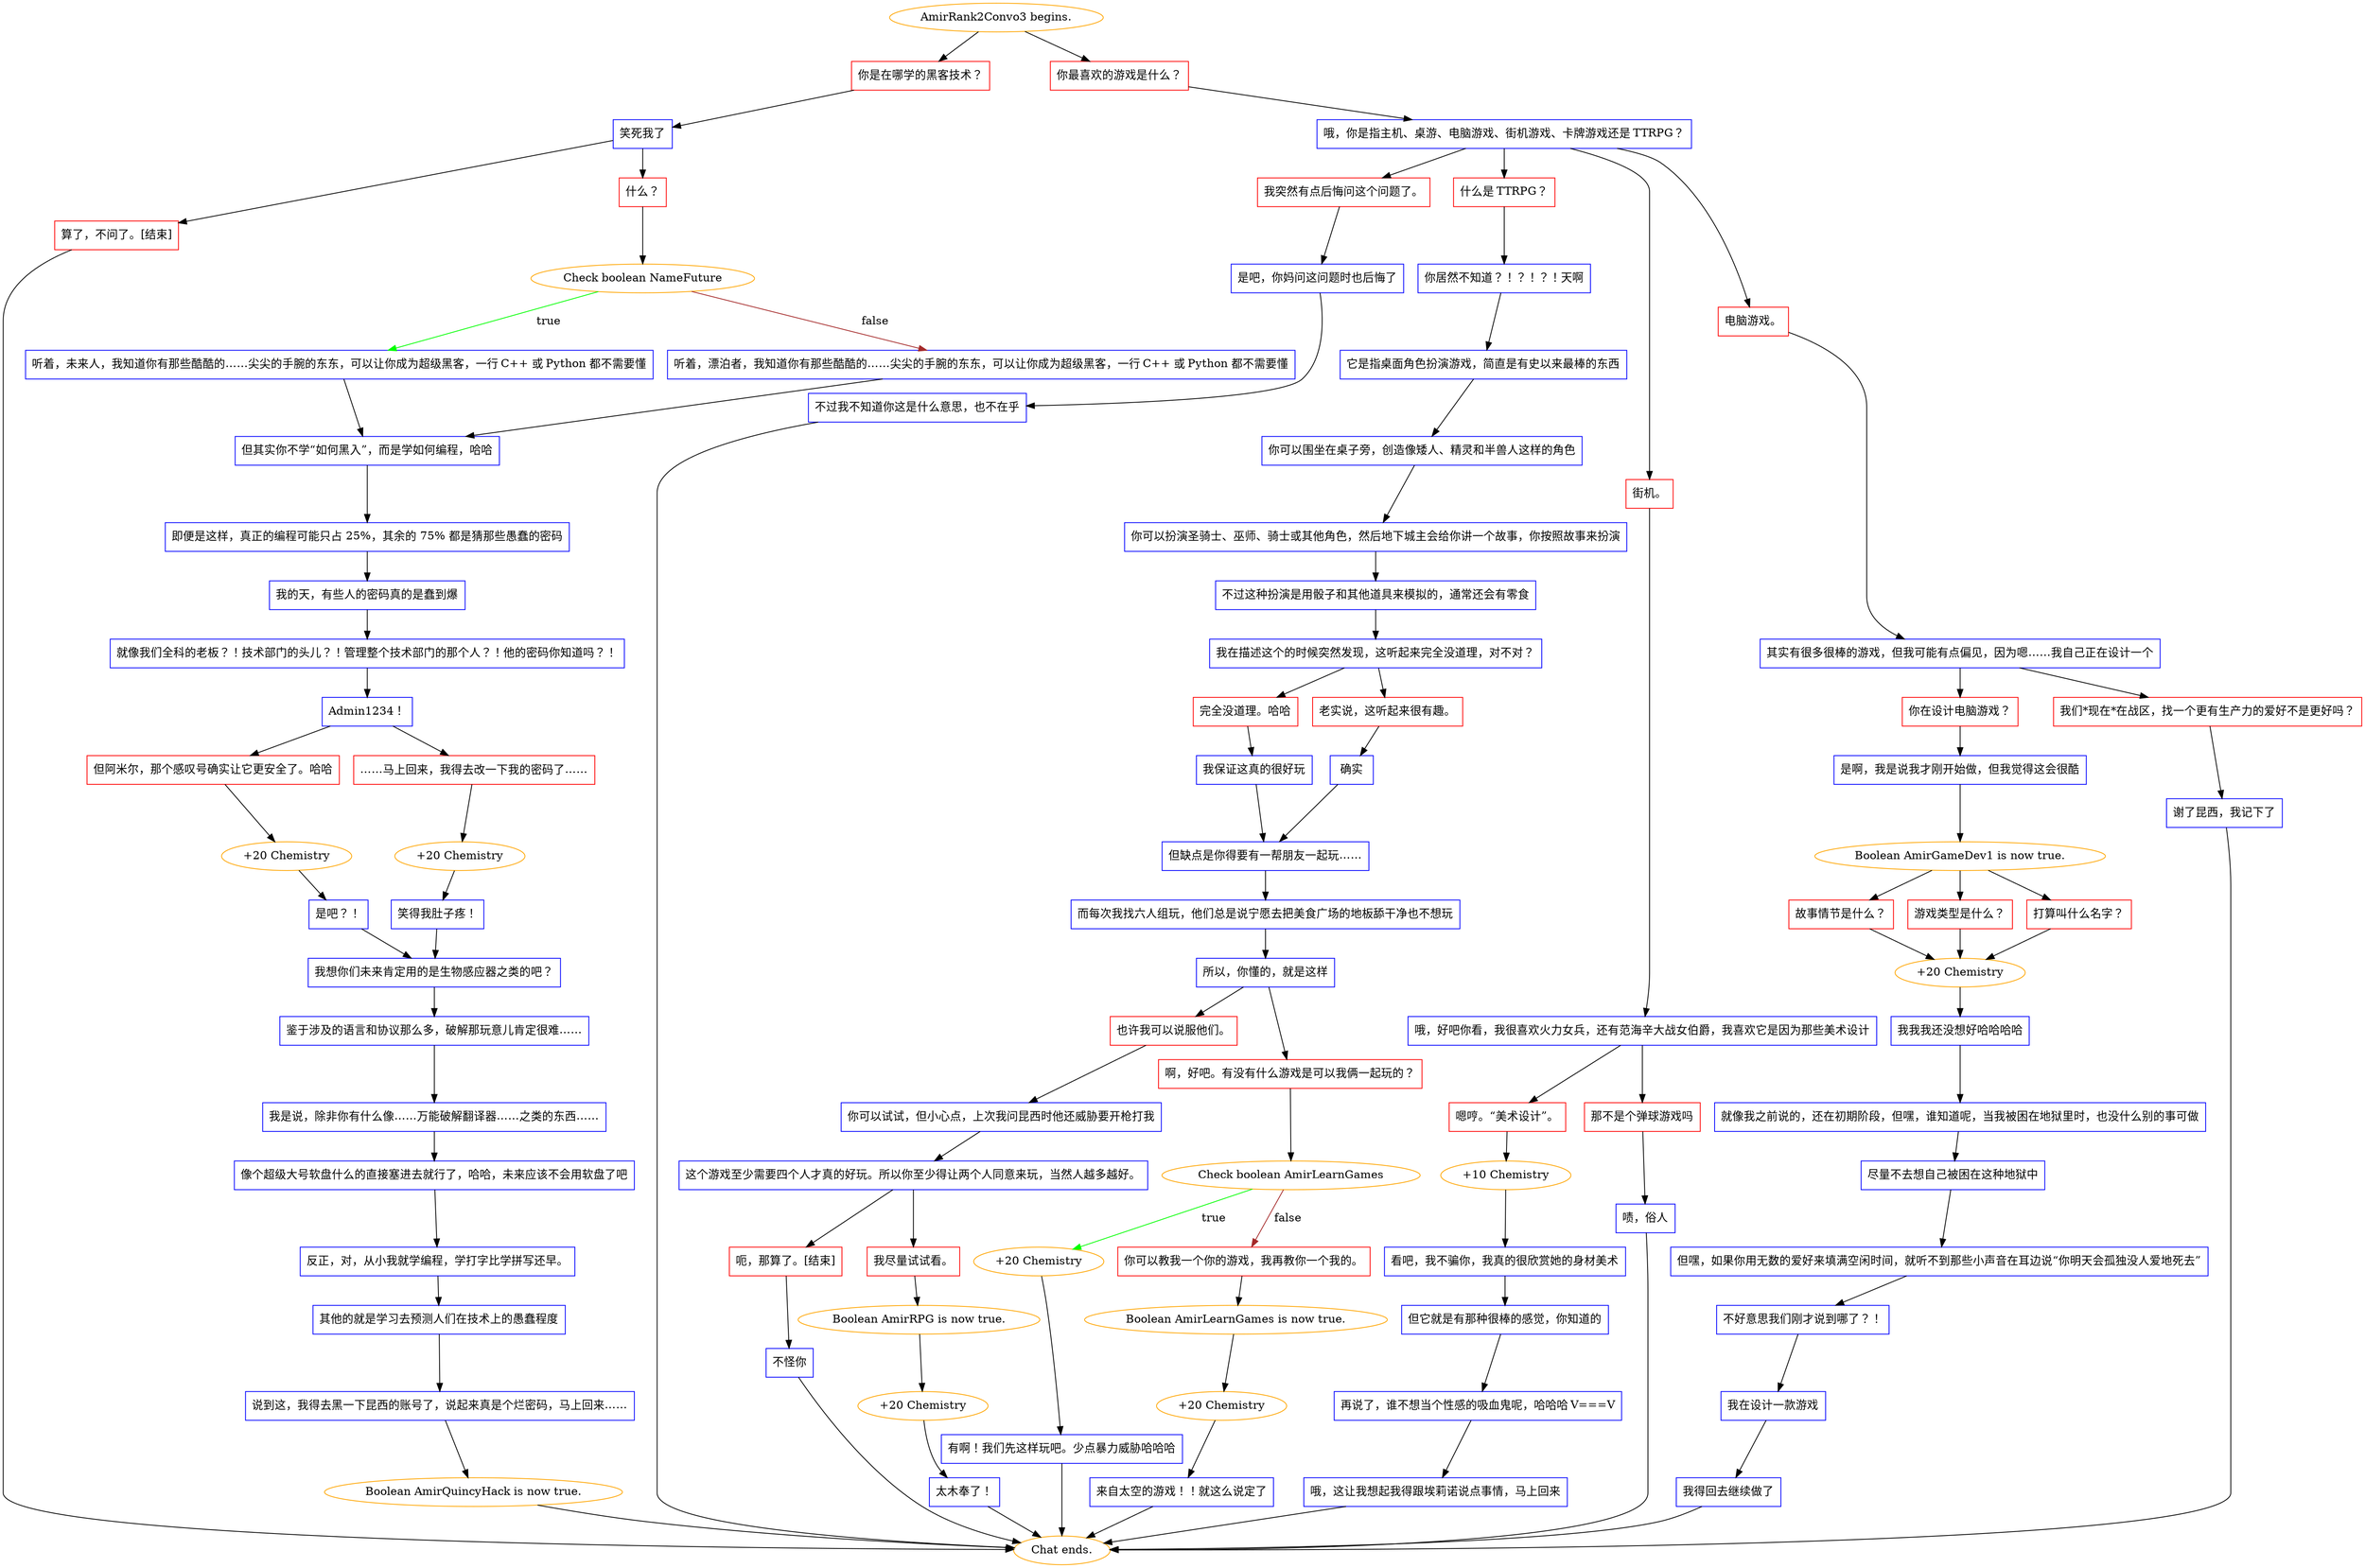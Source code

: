 digraph {
	"AmirRank2Convo3 begins." [color=orange];
		"AmirRank2Convo3 begins." -> j2137431057;
		"AmirRank2Convo3 begins." -> j2821939602;
	j2137431057 [label="你是在哪学的黑客技术？",shape=box,color=red];
		j2137431057 -> j4013702999;
	j2821939602 [label="你最喜欢的游戏是什么？",shape=box,color=red];
		j2821939602 -> j1479029903;
	j4013702999 [label="笑死我了",shape=box,color=blue];
		j4013702999 -> j2797056907;
		j4013702999 -> j3344330898;
	j1479029903 [label="哦，你是指主机、桌游、电脑游戏、街机游戏、卡牌游戏还是 TTRPG？",shape=box,color=blue];
		j1479029903 -> j1407928890;
		j1479029903 -> j258650149;
		j1479029903 -> j1400863612;
		j1479029903 -> j810771728;
	j2797056907 [label="算了，不问了。[结束]",shape=box,color=red];
		j2797056907 -> "Chat ends.";
	j3344330898 [label="什么？",shape=box,color=red];
		j3344330898 -> j2403759245;
	j1407928890 [label="我突然有点后悔问这个问题了。",shape=box,color=red];
		j1407928890 -> j1744635209;
	j258650149 [label="什么是 TTRPG？",shape=box,color=red];
		j258650149 -> j1749017558;
	j1400863612 [label="街机。",shape=box,color=red];
		j1400863612 -> j2974851926;
	j810771728 [label="电脑游戏。",shape=box,color=red];
		j810771728 -> j902674992;
	"Chat ends." [color=orange];
	j2403759245 [label="Check boolean NameFuture",color=orange];
		j2403759245 -> j1488171035 [label=true,color=green];
		j2403759245 -> j1437098909 [label=false,color=brown];
	j1744635209 [label="是吧，你妈问这问题时也后悔了",shape=box,color=blue];
		j1744635209 -> j2256430739;
	j1749017558 [label="你居然不知道？！？！？！天啊",shape=box,color=blue];
		j1749017558 -> j2064560976;
	j2974851926 [label="哦，好吧你看，我很喜欢火力女兵，还有范海辛大战女伯爵，我喜欢它是因为那些美术设计",shape=box,color=blue];
		j2974851926 -> j1811251810;
		j2974851926 -> j2136326421;
	j902674992 [label="其实有很多很棒的游戏，但我可能有点偏见，因为嗯……我自己正在设计一个",shape=box,color=blue];
		j902674992 -> j1822981011;
		j902674992 -> j812932515;
	j1488171035 [label="听着，未来人，我知道你有那些酷酷的……尖尖的手腕的东东，可以让你成为超级黑客，一行 C++ 或 Python 都不需要懂",shape=box,color=blue];
		j1488171035 -> j165050489;
	j1437098909 [label="听着，漂泊者，我知道你有那些酷酷的……尖尖的手腕的东东，可以让你成为超级黑客，一行 C++ 或 Python 都不需要懂",shape=box,color=blue];
		j1437098909 -> j165050489;
	j2256430739 [label="不过我不知道你这是什么意思，也不在乎",shape=box,color=blue];
		j2256430739 -> "Chat ends.";
	j2064560976 [label="它是指桌面角色扮演游戏，简直是有史以来最棒的东西",shape=box,color=blue];
		j2064560976 -> j1857995594;
	j1811251810 [label="嗯哼。“美术设计”。",shape=box,color=red];
		j1811251810 -> j2127626922;
	j2136326421 [label="那不是个弹球游戏吗",shape=box,color=red];
		j2136326421 -> j3230191992;
	j1822981011 [label="你在设计电脑游戏？",shape=box,color=red];
		j1822981011 -> j4245490446;
	j812932515 [label="我们*现在*在战区，找一个更有生产力的爱好不是更好吗？",shape=box,color=red];
		j812932515 -> j3303833729;
	j165050489 [label="但其实你不学“如何黑入”，而是学如何编程，哈哈",shape=box,color=blue];
		j165050489 -> j3738961097;
	j1857995594 [label="你可以围坐在桌子旁，创造像矮人、精灵和半兽人这样的角色",shape=box,color=blue];
		j1857995594 -> j3288147930;
	j2127626922 [label="+10 Chemistry",color=orange];
		j2127626922 -> j3262557955;
	j3230191992 [label="啧，俗人",shape=box,color=blue];
		j3230191992 -> "Chat ends.";
	j4245490446 [label="是啊，我是说我才刚开始做，但我觉得这会很酷",shape=box,color=blue];
		j4245490446 -> j2342850789;
	j3303833729 [label="谢了昆西，我记下了",shape=box,color=blue];
		j3303833729 -> "Chat ends.";
	j3738961097 [label="即便是这样，真正的编程可能只占 25%，其余的 75% 都是猜那些愚蠢的密码",shape=box,color=blue];
		j3738961097 -> j3008810860;
	j3288147930 [label="你可以扮演圣骑士、巫师、骑士或其他角色，然后地下城主会给你讲一个故事，你按照故事来扮演",shape=box,color=blue];
		j3288147930 -> j894902079;
	j3262557955 [label="看吧，我不骗你，我真的很欣赏她的身材美术",shape=box,color=blue];
		j3262557955 -> j2552197579;
	j2342850789 [label="Boolean AmirGameDev1 is now true.",color=orange];
		j2342850789 -> j3618039028;
		j2342850789 -> j3363224308;
		j2342850789 -> j3352474595;
	j3008810860 [label="我的天，有些人的密码真的是蠢到爆",shape=box,color=blue];
		j3008810860 -> j54270535;
	j894902079 [label="不过这种扮演是用骰子和其他道具来模拟的，通常还会有零食",shape=box,color=blue];
		j894902079 -> j3828728357;
	j2552197579 [label="但它就是有那种很棒的感觉，你知道的",shape=box,color=blue];
		j2552197579 -> j2213326112;
	j3618039028 [label="故事情节是什么？",shape=box,color=red];
		j3618039028 -> j1113487450;
	j3363224308 [label="游戏类型是什么？",shape=box,color=red];
		j3363224308 -> j1113487450;
	j3352474595 [label="打算叫什么名字？",shape=box,color=red];
		j3352474595 -> j1113487450;
	j54270535 [label="就像我们全科的老板？！技术部门的头儿？！管理整个技术部门的那个人？！他的密码你知道吗？！",shape=box,color=blue];
		j54270535 -> j2215537542;
	j3828728357 [label="我在描述这个的时候突然发现，这听起来完全没道理，对不对？",shape=box,color=blue];
		j3828728357 -> j759546724;
		j3828728357 -> j2515680973;
	j2213326112 [label="再说了，谁不想当个性感的吸血鬼呢，哈哈哈 V===V",shape=box,color=blue];
		j2213326112 -> j1612969396;
	j1113487450 [label="+20 Chemistry",color=orange];
		j1113487450 -> j3785698228;
	j2215537542 [label="Admin1234！",shape=box,color=blue];
		j2215537542 -> j1154269469;
		j2215537542 -> j1641104894;
	j759546724 [label="完全没道理。哈哈",shape=box,color=red];
		j759546724 -> j1352115303;
	j2515680973 [label="老实说，这听起来很有趣。",shape=box,color=red];
		j2515680973 -> j2662547536;
	j1612969396 [label="哦，这让我想起我得跟埃莉诺说点事情，马上回来",shape=box,color=blue];
		j1612969396 -> "Chat ends.";
	j3785698228 [label="我我我还没想好哈哈哈哈",shape=box,color=blue];
		j3785698228 -> j2892957995;
	j1154269469 [label="但阿米尔，那个感叹号确实让它更安全了。哈哈",shape=box,color=red];
		j1154269469 -> j1738605287;
	j1641104894 [label="……马上回来，我得去改一下我的密码了……",shape=box,color=red];
		j1641104894 -> j2614710495;
	j1352115303 [label="我保证这真的很好玩",shape=box,color=blue];
		j1352115303 -> j3325759431;
	j2662547536 [label="确实",shape=box,color=blue];
		j2662547536 -> j3325759431;
	j2892957995 [label="就像我之前说的，还在初期阶段，但嘿，谁知道呢，当我被困在地狱里时，也没什么别的事可做",shape=box,color=blue];
		j2892957995 -> j3720889394;
	j1738605287 [label="+20 Chemistry",color=orange];
		j1738605287 -> j945056116;
	j2614710495 [label="+20 Chemistry",color=orange];
		j2614710495 -> j1887286193;
	j3325759431 [label="但缺点是你得要有一帮朋友一起玩……",shape=box,color=blue];
		j3325759431 -> j2653262872;
	j3720889394 [label="尽量不去想自己被困在这种地狱中",shape=box,color=blue];
		j3720889394 -> j2180035552;
	j945056116 [label="是吧？！",shape=box,color=blue];
		j945056116 -> j1142488522;
	j1887286193 [label="笑得我肚子疼！",shape=box,color=blue];
		j1887286193 -> j1142488522;
	j2653262872 [label="而每次我找六人组玩，他们总是说宁愿去把美食广场的地板舔干净也不想玩",shape=box,color=blue];
		j2653262872 -> j99862449;
	j2180035552 [label="但嘿，如果你用无数的爱好来填满空闲时间，就听不到那些小声音在耳边说“你明天会孤独没人爱地死去”",shape=box,color=blue];
		j2180035552 -> j3031288800;
	j1142488522 [label="我想你们未来肯定用的是生物感应器之类的吧？",shape=box,color=blue];
		j1142488522 -> j1106434107;
	j99862449 [label="所以，你懂的，就是这样",shape=box,color=blue];
		j99862449 -> j276768129;
		j99862449 -> j1435412725;
	j3031288800 [label="不好意思我们刚才说到哪了？！",shape=box,color=blue];
		j3031288800 -> j2554784;
	j1106434107 [label="鉴于涉及的语言和协议那么多，破解那玩意儿肯定很难……",shape=box,color=blue];
		j1106434107 -> j3535347607;
	j276768129 [label="也许我可以说服他们。",shape=box,color=red];
		j276768129 -> j3353191702;
	j1435412725 [label="啊，好吧。有没有什么游戏是可以我俩一起玩的？",shape=box,color=red];
		j1435412725 -> j718631339;
	j2554784 [label="我在设计一款游戏",shape=box,color=blue];
		j2554784 -> j710728702;
	j3535347607 [label="我是说，除非你有什么像……万能破解翻译器……之类的东西……",shape=box,color=blue];
		j3535347607 -> j470218314;
	j3353191702 [label="你可以试试，但小心点，上次我问昆西时他还威胁要开枪打我",shape=box,color=blue];
		j3353191702 -> j2262004745;
	j718631339 [label="Check boolean AmirLearnGames",color=orange];
		j718631339 -> j3572107476 [label=true,color=green];
		j718631339 -> j2249786007 [label=false,color=brown];
	j710728702 [label="我得回去继续做了",shape=box,color=blue];
		j710728702 -> "Chat ends.";
	j470218314 [label="像个超级大号软盘什么的直接塞进去就行了，哈哈，未来应该不会用软盘了吧",shape=box,color=blue];
		j470218314 -> j1611063822;
	j2262004745 [label="这个游戏至少需要四个人才真的好玩。所以你至少得让两个人同意来玩，当然人越多越好。",shape=box,color=blue];
		j2262004745 -> j4259729028;
		j2262004745 -> j2241913644;
	j3572107476 [label="+20 Chemistry",color=orange];
		j3572107476 -> j1066812609;
	j2249786007 [label="你可以教我一个你的游戏，我再教你一个我的。",shape=box,color=red];
		j2249786007 -> j1541686771;
	j1611063822 [label="反正，对，从小我就学编程，学打字比学拼写还早。",shape=box,color=blue];
		j1611063822 -> j3540131059;
	j4259729028 [label="呃，那算了。[结束]",shape=box,color=red];
		j4259729028 -> j186544592;
	j2241913644 [label="我尽量试试看。",shape=box,color=red];
		j2241913644 -> j709497615;
	j1066812609 [label="有啊！我们先这样玩吧。少点暴力威胁哈哈哈",shape=box,color=blue];
		j1066812609 -> "Chat ends.";
	j1541686771 [label="Boolean AmirLearnGames is now true.",color=orange];
		j1541686771 -> j1150348613;
	j3540131059 [label="其他的就是学习去预测人们在技术上的愚蠢程度",shape=box,color=blue];
		j3540131059 -> j3635317267;
	j186544592 [label="不怪你",shape=box,color=blue];
		j186544592 -> "Chat ends.";
	j709497615 [label="Boolean AmirRPG is now true.",color=orange];
		j709497615 -> j2867582827;
	j1150348613 [label="+20 Chemistry",color=orange];
		j1150348613 -> j3521934331;
	j3635317267 [label="说到这，我得去黑一下昆西的账号了，说起来真是个烂密码，马上回来……",shape=box,color=blue];
		j3635317267 -> j1007951565;
	j2867582827 [label="+20 Chemistry",color=orange];
		j2867582827 -> j4041656788;
	j3521934331 [label="来自太空的游戏！！就这么说定了",shape=box,color=blue];
		j3521934331 -> "Chat ends.";
	j1007951565 [label="Boolean AmirQuincyHack is now true.",color=orange];
		j1007951565 -> "Chat ends.";
	j4041656788 [label="太木奉了！",shape=box,color=blue];
		j4041656788 -> "Chat ends.";
}